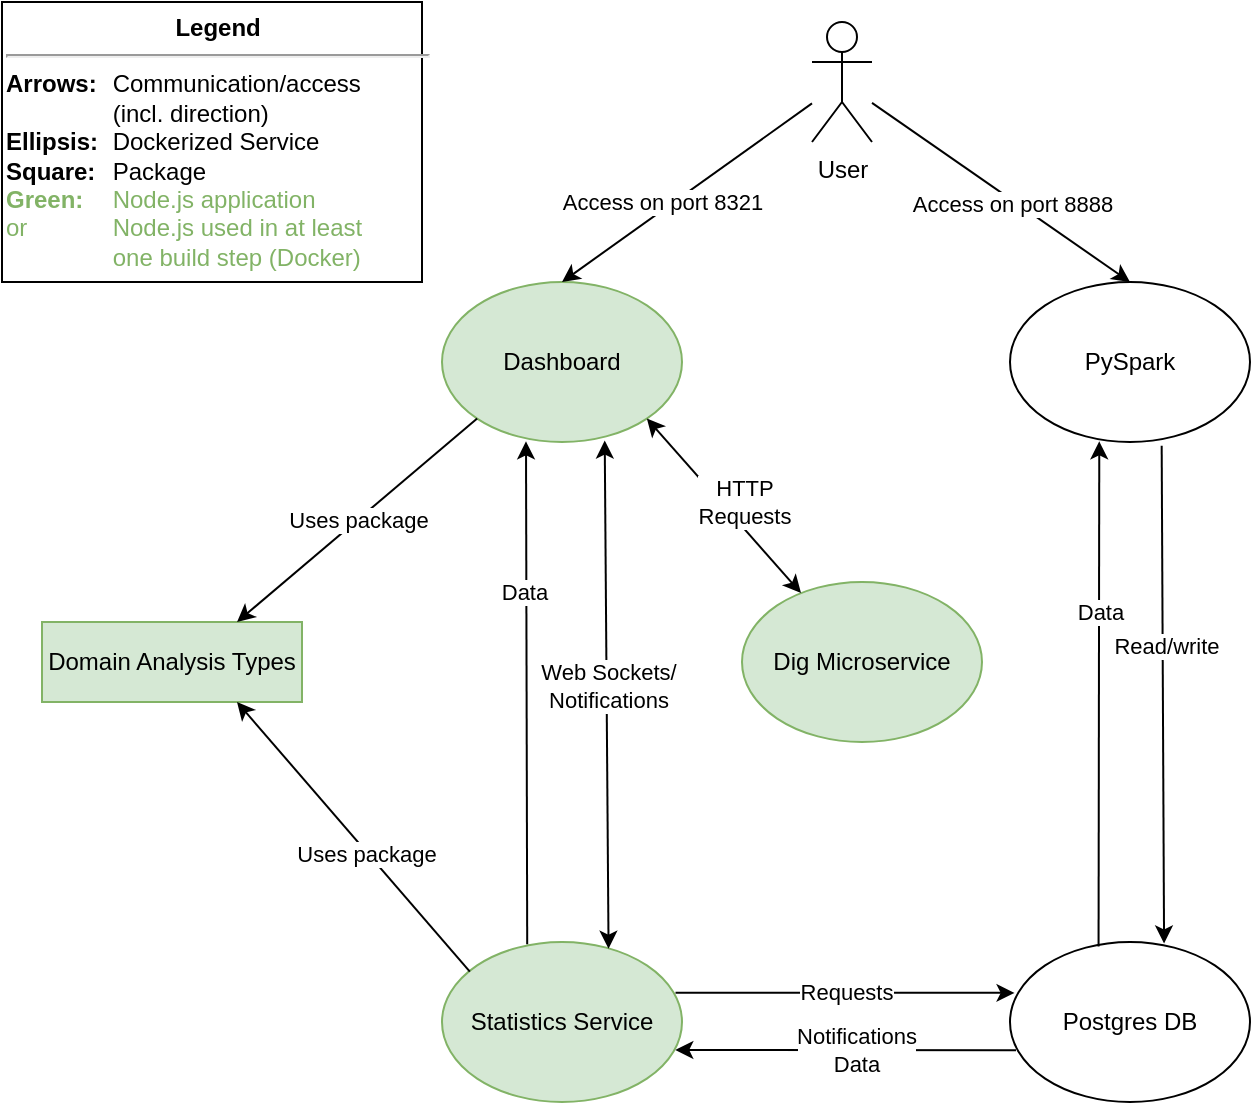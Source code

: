 <mxfile version="14.8.4" type="device"><diagram id="bREjdItOCQmjgJRoSSfL" name="Page-1"><mxGraphModel dx="2005" dy="1831" grid="1" gridSize="10" guides="1" tooltips="1" connect="1" arrows="1" fold="1" page="1" pageScale="1" pageWidth="827" pageHeight="1169" math="0" shadow="0"><root><mxCell id="0"/><mxCell id="1" parent="0"/><mxCell id="vY9NxxYTPV3ZMQygSxcm-1" value="PySpark" style="ellipse;whiteSpace=wrap;html=1;" parent="1" vertex="1"><mxGeometry x="294" y="100" width="120" height="80" as="geometry"/></mxCell><mxCell id="vY9NxxYTPV3ZMQygSxcm-2" value="Postgres DB" style="ellipse;whiteSpace=wrap;html=1;" parent="1" vertex="1"><mxGeometry x="294" y="430" width="120" height="80" as="geometry"/></mxCell><mxCell id="vY9NxxYTPV3ZMQygSxcm-3" value="Dig Microservice" style="ellipse;whiteSpace=wrap;html=1;fillColor=#d5e8d4;strokeColor=#82b366;" parent="1" vertex="1"><mxGeometry x="160" y="250" width="120" height="80" as="geometry"/></mxCell><mxCell id="vY9NxxYTPV3ZMQygSxcm-4" value="Statistics Service" style="ellipse;whiteSpace=wrap;html=1;fillColor=#d5e8d4;strokeColor=#82b366;" parent="1" vertex="1"><mxGeometry x="10" y="430" width="120" height="80" as="geometry"/></mxCell><mxCell id="vY9NxxYTPV3ZMQygSxcm-5" value="Dashboard" style="ellipse;whiteSpace=wrap;html=1;fillColor=#d5e8d4;strokeColor=#82b366;" parent="1" vertex="1"><mxGeometry x="10" y="100" width="120" height="80" as="geometry"/></mxCell><mxCell id="vY9NxxYTPV3ZMQygSxcm-14" value="User" style="shape=umlActor;verticalLabelPosition=bottom;verticalAlign=top;html=1;outlineConnect=0;" parent="1" vertex="1"><mxGeometry x="195" y="-30" width="30" height="60" as="geometry"/></mxCell><mxCell id="vY9NxxYTPV3ZMQygSxcm-25" value="Domain Analysis Types" style="rounded=0;whiteSpace=wrap;html=1;fillColor=#d5e8d4;strokeColor=#82b366;" parent="1" vertex="1"><mxGeometry x="-190" y="270" width="130" height="40" as="geometry"/></mxCell><mxCell id="g3d3T_zBun_UC15Fp2SJ-4" value="Requests" style="endArrow=classic;html=1;entryX=0.019;entryY=0.318;entryDx=0;entryDy=0;entryPerimeter=0;exitX=0.973;exitY=0.317;exitDx=0;exitDy=0;exitPerimeter=0;" parent="1" source="vY9NxxYTPV3ZMQygSxcm-4" target="vY9NxxYTPV3ZMQygSxcm-2" edge="1"><mxGeometry width="50" height="50" relative="1" as="geometry"><mxPoint x="270" y="470" as="sourcePoint"/><mxPoint x="-240" y="390" as="targetPoint"/></mxGeometry></mxCell><mxCell id="g3d3T_zBun_UC15Fp2SJ-5" value="" style="endArrow=classic;html=1;exitX=0.025;exitY=0.677;exitDx=0;exitDy=0;exitPerimeter=0;entryX=0.972;entryY=0.675;entryDx=0;entryDy=0;entryPerimeter=0;" parent="1" source="vY9NxxYTPV3ZMQygSxcm-2" target="vY9NxxYTPV3ZMQygSxcm-4" edge="1"><mxGeometry width="50" height="50" relative="1" as="geometry"><mxPoint x="120.0" y="510.0" as="sourcePoint"/><mxPoint x="289.52" y="510.08" as="targetPoint"/></mxGeometry></mxCell><mxCell id="g3d3T_zBun_UC15Fp2SJ-7" value="Notifications&lt;br&gt;Data" style="edgeLabel;html=1;align=center;verticalAlign=middle;resizable=0;points=[];" parent="g3d3T_zBun_UC15Fp2SJ-5" vertex="1" connectable="0"><mxGeometry x="-0.059" relative="1" as="geometry"><mxPoint as="offset"/></mxGeometry></mxCell><mxCell id="g3d3T_zBun_UC15Fp2SJ-8" value="Uses package" style="endArrow=classic;html=1;entryX=0.75;entryY=0;entryDx=0;entryDy=0;exitX=0;exitY=1;exitDx=0;exitDy=0;fillColor=#d5e8d4;" parent="1" source="vY9NxxYTPV3ZMQygSxcm-5" target="vY9NxxYTPV3ZMQygSxcm-25" edge="1"><mxGeometry width="50" height="50" relative="1" as="geometry"><mxPoint x="-60" y="210" as="sourcePoint"/><mxPoint x="-160" y="210" as="targetPoint"/></mxGeometry></mxCell><mxCell id="g3d3T_zBun_UC15Fp2SJ-9" value="" style="endArrow=classic;html=1;entryX=0.75;entryY=1;entryDx=0;entryDy=0;exitX=0.116;exitY=0.185;exitDx=0;exitDy=0;exitPerimeter=0;fillColor=#d5e8d4;" parent="1" source="vY9NxxYTPV3ZMQygSxcm-4" target="vY9NxxYTPV3ZMQygSxcm-25" edge="1"><mxGeometry width="50" height="50" relative="1" as="geometry"><mxPoint x="220" y="290" as="sourcePoint"/><mxPoint x="270" y="240" as="targetPoint"/></mxGeometry></mxCell><mxCell id="g3d3T_zBun_UC15Fp2SJ-10" value="Uses package" style="edgeLabel;html=1;align=center;verticalAlign=middle;resizable=0;points=[];" parent="g3d3T_zBun_UC15Fp2SJ-9" vertex="1" connectable="0"><mxGeometry x="-0.115" y="1" relative="1" as="geometry"><mxPoint as="offset"/></mxGeometry></mxCell><mxCell id="g3d3T_zBun_UC15Fp2SJ-11" value="" style="endArrow=classic;html=1;exitX=0.369;exitY=0.028;exitDx=0;exitDy=0;exitPerimeter=0;entryX=0.372;entryY=0.996;entryDx=0;entryDy=0;entryPerimeter=0;" parent="1" source="vY9NxxYTPV3ZMQygSxcm-2" target="vY9NxxYTPV3ZMQygSxcm-1" edge="1"><mxGeometry width="50" height="50" relative="1" as="geometry"><mxPoint x="220" y="290" as="sourcePoint"/><mxPoint x="270" y="240" as="targetPoint"/></mxGeometry></mxCell><mxCell id="g3d3T_zBun_UC15Fp2SJ-14" value="Data" style="edgeLabel;html=1;align=center;verticalAlign=middle;resizable=0;points=[];" parent="g3d3T_zBun_UC15Fp2SJ-11" vertex="1" connectable="0"><mxGeometry x="0.327" relative="1" as="geometry"><mxPoint as="offset"/></mxGeometry></mxCell><mxCell id="g3d3T_zBun_UC15Fp2SJ-12" value="" style="endArrow=classic;html=1;entryX=0.642;entryY=0.009;entryDx=0;entryDy=0;entryPerimeter=0;exitX=0.632;exitY=1.024;exitDx=0;exitDy=0;exitPerimeter=0;" parent="1" source="vY9NxxYTPV3ZMQygSxcm-1" target="vY9NxxYTPV3ZMQygSxcm-2" edge="1"><mxGeometry width="50" height="50" relative="1" as="geometry"><mxPoint x="370" y="220" as="sourcePoint"/><mxPoint x="370.36" y="299.68" as="targetPoint"/></mxGeometry></mxCell><mxCell id="g3d3T_zBun_UC15Fp2SJ-13" value="Read/write" style="edgeLabel;html=1;align=center;verticalAlign=middle;resizable=0;points=[];" parent="g3d3T_zBun_UC15Fp2SJ-12" vertex="1" connectable="0"><mxGeometry x="-0.197" y="1" relative="1" as="geometry"><mxPoint as="offset"/></mxGeometry></mxCell><mxCell id="g3d3T_zBun_UC15Fp2SJ-15" value="" style="endArrow=classic;startArrow=classic;html=1;entryX=0.678;entryY=0.991;entryDx=0;entryDy=0;entryPerimeter=0;exitX=0.694;exitY=0.042;exitDx=0;exitDy=0;exitPerimeter=0;" parent="1" source="vY9NxxYTPV3ZMQygSxcm-4" target="vY9NxxYTPV3ZMQygSxcm-5" edge="1"><mxGeometry width="50" height="50" relative="1" as="geometry"><mxPoint x="220" y="290" as="sourcePoint"/><mxPoint x="270" y="240" as="targetPoint"/></mxGeometry></mxCell><mxCell id="g3d3T_zBun_UC15Fp2SJ-16" value="Web Sockets/&lt;br&gt;Notifications" style="edgeLabel;html=1;align=center;verticalAlign=middle;resizable=0;points=[];" parent="g3d3T_zBun_UC15Fp2SJ-15" vertex="1" connectable="0"><mxGeometry x="-0.047" y="-1" relative="1" as="geometry"><mxPoint x="-1" y="-11" as="offset"/></mxGeometry></mxCell><mxCell id="g3d3T_zBun_UC15Fp2SJ-17" value="" style="endArrow=classic;html=1;exitX=0.355;exitY=0.014;exitDx=0;exitDy=0;exitPerimeter=0;entryX=0.35;entryY=0.996;entryDx=0;entryDy=0;entryPerimeter=0;" parent="1" source="vY9NxxYTPV3ZMQygSxcm-4" target="vY9NxxYTPV3ZMQygSxcm-5" edge="1"><mxGeometry width="50" height="50" relative="1" as="geometry"><mxPoint x="190" y="330" as="sourcePoint"/><mxPoint x="240" y="280" as="targetPoint"/></mxGeometry></mxCell><mxCell id="g3d3T_zBun_UC15Fp2SJ-18" value="Data" style="edgeLabel;html=1;align=center;verticalAlign=middle;resizable=0;points=[];" parent="g3d3T_zBun_UC15Fp2SJ-17" vertex="1" connectable="0"><mxGeometry x="0.399" y="1" relative="1" as="geometry"><mxPoint as="offset"/></mxGeometry></mxCell><mxCell id="g3d3T_zBun_UC15Fp2SJ-19" value="" style="endArrow=classic;startArrow=classic;html=1;entryX=1;entryY=1;entryDx=0;entryDy=0;" parent="1" source="vY9NxxYTPV3ZMQygSxcm-3" target="vY9NxxYTPV3ZMQygSxcm-5" edge="1"><mxGeometry width="50" height="50" relative="1" as="geometry"><mxPoint x="-200" y="440" as="sourcePoint"/><mxPoint x="-150" y="390" as="targetPoint"/></mxGeometry></mxCell><mxCell id="g3d3T_zBun_UC15Fp2SJ-20" value="HTTP&lt;br&gt;Requests" style="edgeLabel;html=1;align=center;verticalAlign=middle;resizable=0;points=[];" parent="g3d3T_zBun_UC15Fp2SJ-19" vertex="1" connectable="0"><mxGeometry x="0.085" y="2" relative="1" as="geometry"><mxPoint x="14" as="offset"/></mxGeometry></mxCell><mxCell id="g3d3T_zBun_UC15Fp2SJ-24" value="&lt;div style=&quot;text-align: center&quot;&gt;&lt;b&gt;Legend&lt;/b&gt;&lt;/div&gt;&lt;div style=&quot;text-align: center&quot;&gt;&lt;hr&gt;&lt;/div&gt;&lt;b&gt;Arrows:&lt;/b&gt;&lt;span style=&quot;font-weight: bold ; white-space: pre&quot;&gt;&#9;&lt;/span&gt;Communication/access &lt;span style=&quot;white-space: pre&quot;&gt;&#9;&lt;/span&gt;&lt;span style=&quot;white-space: pre&quot;&gt;&#9;&lt;/span&gt;(incl. direction)&lt;br&gt;&lt;b&gt;Ellipsis: &lt;/b&gt;&lt;span style=&quot;font-weight: bold ; white-space: pre&quot;&gt;&#9;&lt;/span&gt;&lt;span&gt;Dockerized Service&lt;/span&gt;&lt;br&gt;&lt;b&gt;Square:&lt;/b&gt;&lt;span style=&quot;font-weight: bold ; white-space: pre&quot;&gt;&#9;&lt;/span&gt;&lt;span&gt;Package&lt;br&gt;&lt;/span&gt;&lt;font color=&quot;#82b366&quot;&gt;&lt;b&gt;Green:&amp;nbsp;&lt;span style=&quot;white-space: pre&quot;&gt;&#9;&lt;/span&gt;&lt;/b&gt;Node.js application or&amp;nbsp;&lt;span style=&quot;white-space: pre&quot;&gt;&#9;&lt;/span&gt;&lt;span style=&quot;white-space: pre&quot;&gt;&#9;&lt;/span&gt;Node.js used in at least &lt;span style=&quot;white-space: pre&quot;&gt;&#9;&lt;/span&gt;&lt;span style=&quot;white-space: pre&quot;&gt;&#9;&lt;/span&gt;one build step (Docker)&lt;/font&gt;" style="rounded=0;whiteSpace=wrap;html=1;align=left;" parent="1" vertex="1"><mxGeometry x="-210" y="-40" width="210" height="140" as="geometry"/></mxCell><mxCell id="g3d3T_zBun_UC15Fp2SJ-25" value="" style="endArrow=classic;html=1;" parent="1" source="vY9NxxYTPV3ZMQygSxcm-14" edge="1"><mxGeometry width="50" height="50" relative="1" as="geometry"><mxPoint x="160" y="-20" as="sourcePoint"/><mxPoint x="70" y="100" as="targetPoint"/></mxGeometry></mxCell><mxCell id="g3d3T_zBun_UC15Fp2SJ-27" value="Access on port 8321" style="edgeLabel;html=1;align=center;verticalAlign=middle;resizable=0;points=[];" parent="g3d3T_zBun_UC15Fp2SJ-25" vertex="1" connectable="0"><mxGeometry x="-0.043" y="1" relative="1" as="geometry"><mxPoint x="-16" y="6" as="offset"/></mxGeometry></mxCell><mxCell id="g3d3T_zBun_UC15Fp2SJ-28" value="" style="endArrow=classic;html=1;entryX=0.5;entryY=0;entryDx=0;entryDy=0;" parent="1" source="vY9NxxYTPV3ZMQygSxcm-14" target="vY9NxxYTPV3ZMQygSxcm-1" edge="1"><mxGeometry width="50" height="50" relative="1" as="geometry"><mxPoint x="380" y="50" as="sourcePoint"/><mxPoint x="430" as="targetPoint"/></mxGeometry></mxCell><mxCell id="g3d3T_zBun_UC15Fp2SJ-29" value="Access on port 8888" style="edgeLabel;html=1;align=center;verticalAlign=middle;resizable=0;points=[];" parent="g3d3T_zBun_UC15Fp2SJ-28" vertex="1" connectable="0"><mxGeometry x="0.093" y="-1" relative="1" as="geometry"><mxPoint as="offset"/></mxGeometry></mxCell></root></mxGraphModel></diagram></mxfile>